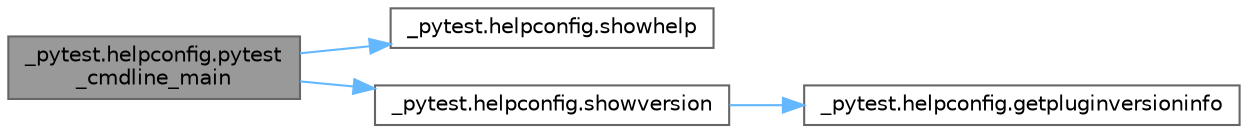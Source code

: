 digraph "_pytest.helpconfig.pytest_cmdline_main"
{
 // LATEX_PDF_SIZE
  bgcolor="transparent";
  edge [fontname=Helvetica,fontsize=10,labelfontname=Helvetica,labelfontsize=10];
  node [fontname=Helvetica,fontsize=10,shape=box,height=0.2,width=0.4];
  rankdir="LR";
  Node1 [id="Node000001",label="_pytest.helpconfig.pytest\l_cmdline_main",height=0.2,width=0.4,color="gray40", fillcolor="grey60", style="filled", fontcolor="black",tooltip=" "];
  Node1 -> Node2 [id="edge1_Node000001_Node000002",color="steelblue1",style="solid",tooltip=" "];
  Node2 [id="Node000002",label="_pytest.helpconfig.showhelp",height=0.2,width=0.4,color="grey40", fillcolor="white", style="filled",URL="$namespace__pytest_1_1helpconfig.html#ac8dcf5f05e4908134d0ac96302b9d1f3",tooltip=" "];
  Node1 -> Node3 [id="edge2_Node000001_Node000003",color="steelblue1",style="solid",tooltip=" "];
  Node3 [id="Node000003",label="_pytest.helpconfig.showversion",height=0.2,width=0.4,color="grey40", fillcolor="white", style="filled",URL="$namespace__pytest_1_1helpconfig.html#a24b2462d85fe1d44addbdbe79a7a558d",tooltip=" "];
  Node3 -> Node4 [id="edge3_Node000003_Node000004",color="steelblue1",style="solid",tooltip=" "];
  Node4 [id="Node000004",label="_pytest.helpconfig.getpluginversioninfo",height=0.2,width=0.4,color="grey40", fillcolor="white", style="filled",URL="$namespace__pytest_1_1helpconfig.html#a7f2abe28a2c878846c12c8c0b1865f8a",tooltip=" "];
}
